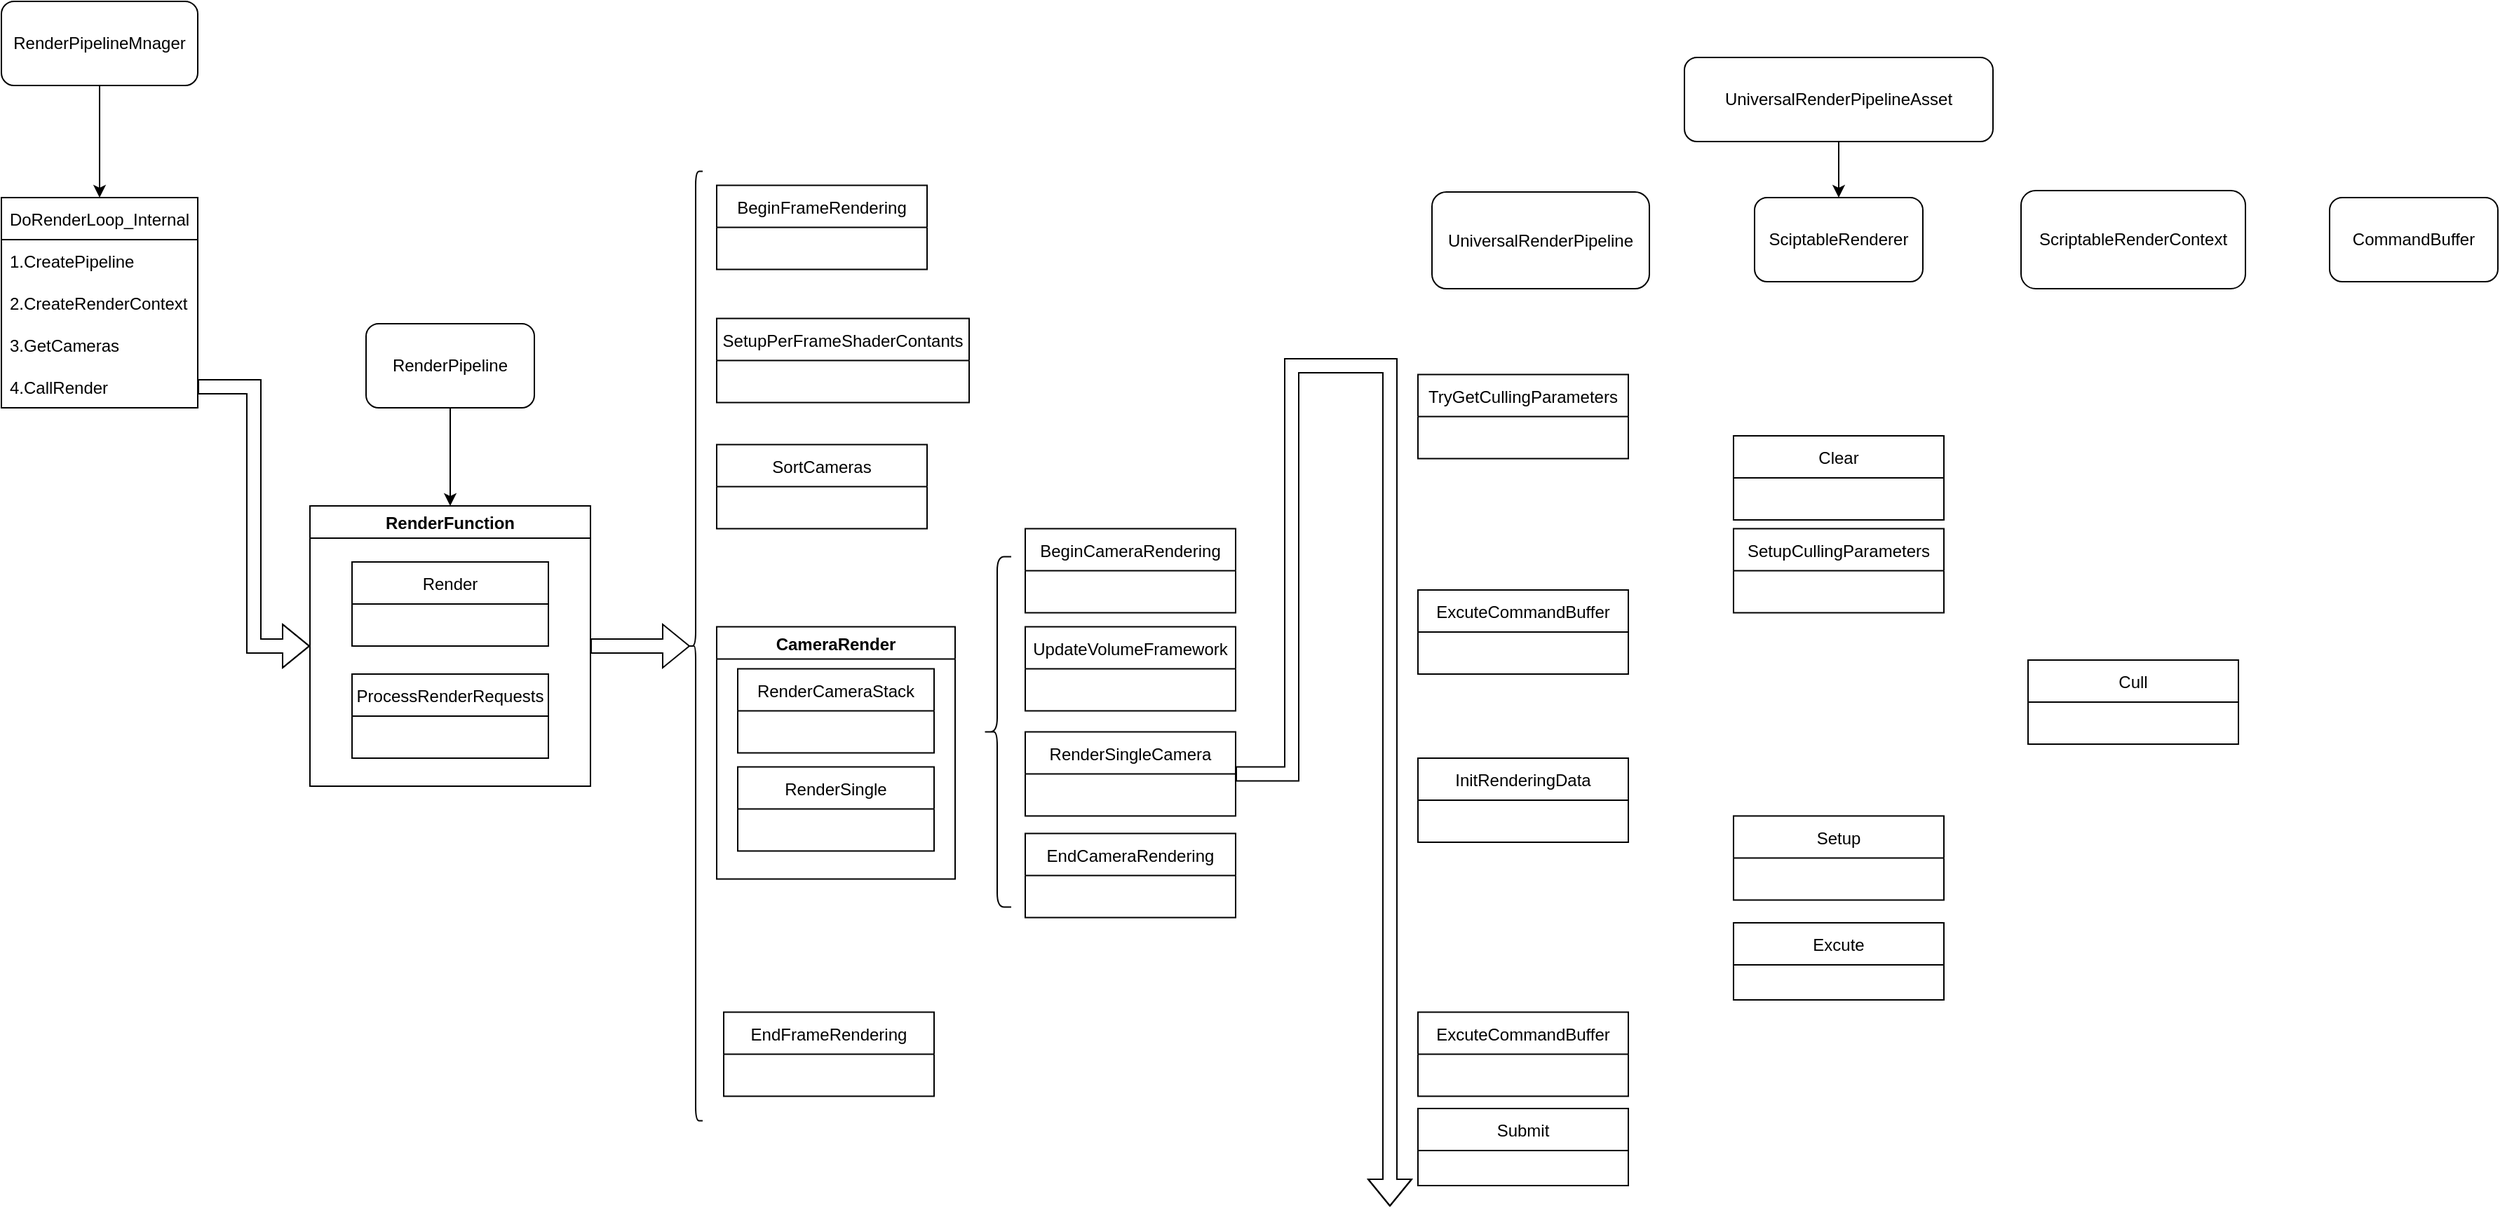 <mxfile version="15.8.8" type="github"><diagram id="RfBSMWaB_wtDX9nXpygW" name="Page-1"><mxGraphModel dx="1422" dy="762" grid="1" gridSize="10" guides="1" tooltips="1" connect="1" arrows="1" fold="1" page="1" pageScale="1" pageWidth="980" pageHeight="1390" math="0" shadow="0"><root><mxCell id="0"/><mxCell id="1" parent="0"/><mxCell id="bIuSFCN-ptNGRLUUuN7f-7" style="edgeStyle=orthogonalEdgeStyle;rounded=0;orthogonalLoop=1;jettySize=auto;html=1;entryX=0.5;entryY=0;entryDx=0;entryDy=0;" edge="1" parent="1" source="mFvbt3JzNxKFWcf2Eg8F-2" target="bIuSFCN-ptNGRLUUuN7f-3"><mxGeometry relative="1" as="geometry"/></mxCell><mxCell id="mFvbt3JzNxKFWcf2Eg8F-2" value="RenderPipelineMnager" style="rounded=1;whiteSpace=wrap;html=1;" parent="1" vertex="1"><mxGeometry x="40" y="30" width="140" height="60" as="geometry"/></mxCell><mxCell id="mFvbt3JzNxKFWcf2Eg8F-6" value="ScriptableRenderContext" style="rounded=1;whiteSpace=wrap;html=1;" parent="1" vertex="1"><mxGeometry x="1480" y="165" width="160" height="70" as="geometry"/></mxCell><mxCell id="bIuSFCN-ptNGRLUUuN7f-3" value="DoRenderLoop_Internal" style="swimlane;fontStyle=0;childLayout=stackLayout;horizontal=1;startSize=30;horizontalStack=0;resizeParent=1;resizeParentMax=0;resizeLast=0;collapsible=1;marginBottom=0;" vertex="1" parent="1"><mxGeometry x="40" y="170" width="140" height="150" as="geometry"/></mxCell><mxCell id="bIuSFCN-ptNGRLUUuN7f-4" value="1.CreatePipeline" style="text;strokeColor=none;fillColor=none;align=left;verticalAlign=middle;spacingLeft=4;spacingRight=4;overflow=hidden;points=[[0,0.5],[1,0.5]];portConstraint=eastwest;rotatable=0;" vertex="1" parent="bIuSFCN-ptNGRLUUuN7f-3"><mxGeometry y="30" width="140" height="30" as="geometry"/></mxCell><mxCell id="bIuSFCN-ptNGRLUUuN7f-5" value="2.CreateRenderContext" style="text;strokeColor=none;fillColor=none;align=left;verticalAlign=middle;spacingLeft=4;spacingRight=4;overflow=hidden;points=[[0,0.5],[1,0.5]];portConstraint=eastwest;rotatable=0;" vertex="1" parent="bIuSFCN-ptNGRLUUuN7f-3"><mxGeometry y="60" width="140" height="30" as="geometry"/></mxCell><mxCell id="bIuSFCN-ptNGRLUUuN7f-6" value="3.GetCameras" style="text;strokeColor=none;fillColor=none;align=left;verticalAlign=middle;spacingLeft=4;spacingRight=4;overflow=hidden;points=[[0,0.5],[1,0.5]];portConstraint=eastwest;rotatable=0;" vertex="1" parent="bIuSFCN-ptNGRLUUuN7f-3"><mxGeometry y="90" width="140" height="30" as="geometry"/></mxCell><mxCell id="bIuSFCN-ptNGRLUUuN7f-8" value="4.CallRender" style="text;strokeColor=none;fillColor=none;align=left;verticalAlign=middle;spacingLeft=4;spacingRight=4;overflow=hidden;points=[[0,0.5],[1,0.5]];portConstraint=eastwest;rotatable=0;" vertex="1" parent="bIuSFCN-ptNGRLUUuN7f-3"><mxGeometry y="120" width="140" height="30" as="geometry"/></mxCell><mxCell id="bIuSFCN-ptNGRLUUuN7f-17" style="edgeStyle=orthogonalEdgeStyle;rounded=0;orthogonalLoop=1;jettySize=auto;html=1;entryX=0.5;entryY=0;entryDx=0;entryDy=0;" edge="1" parent="1" source="bIuSFCN-ptNGRLUUuN7f-11" target="bIuSFCN-ptNGRLUUuN7f-24"><mxGeometry relative="1" as="geometry"><mxPoint x="370" y="390" as="targetPoint"/></mxGeometry></mxCell><mxCell id="bIuSFCN-ptNGRLUUuN7f-11" value="RenderPipeline" style="rounded=1;whiteSpace=wrap;html=1;" vertex="1" parent="1"><mxGeometry x="300" y="260" width="120" height="60" as="geometry"/></mxCell><mxCell id="bIuSFCN-ptNGRLUUuN7f-18" style="edgeStyle=orthogonalEdgeStyle;rounded=0;orthogonalLoop=1;jettySize=auto;html=1;entryX=0;entryY=0.5;entryDx=0;entryDy=0;endArrow=block;endFill=0;shape=flexArrow;" edge="1" parent="1" source="bIuSFCN-ptNGRLUUuN7f-8" target="bIuSFCN-ptNGRLUUuN7f-24"><mxGeometry relative="1" as="geometry"><mxPoint x="295" y="435" as="targetPoint"/></mxGeometry></mxCell><mxCell id="bIuSFCN-ptNGRLUUuN7f-20" value="" style="shape=curlyBracket;whiteSpace=wrap;html=1;rounded=1;" vertex="1" parent="1"><mxGeometry x="530" y="151.25" width="10" height="677.5" as="geometry"/></mxCell><mxCell id="bIuSFCN-ptNGRLUUuN7f-21" value="BeginFrameRendering" style="swimlane;fontStyle=0;childLayout=stackLayout;horizontal=1;startSize=30;horizontalStack=0;resizeParent=1;resizeParentMax=0;resizeLast=0;collapsible=1;marginBottom=0;" vertex="1" parent="1"><mxGeometry x="550" y="161.25" width="150" height="60" as="geometry"><mxRectangle x="490" y="215" width="150" height="30" as="alternateBounds"/></mxGeometry></mxCell><mxCell id="bIuSFCN-ptNGRLUUuN7f-61" style="edgeStyle=orthogonalEdgeStyle;rounded=0;orthogonalLoop=1;jettySize=auto;html=1;endArrow=classic;endFill=1;entryX=0.1;entryY=0.5;entryDx=0;entryDy=0;entryPerimeter=0;shape=flexArrow;" edge="1" parent="1" source="bIuSFCN-ptNGRLUUuN7f-24" target="bIuSFCN-ptNGRLUUuN7f-20"><mxGeometry relative="1" as="geometry"><mxPoint x="520" y="500" as="targetPoint"/></mxGeometry></mxCell><mxCell id="bIuSFCN-ptNGRLUUuN7f-24" value="RenderFunction" style="swimlane;startSize=23;" vertex="1" parent="1"><mxGeometry x="260" y="390" width="200" height="200" as="geometry"/></mxCell><mxCell id="bIuSFCN-ptNGRLUUuN7f-25" value="Render" style="swimlane;fontStyle=0;childLayout=stackLayout;horizontal=1;startSize=30;horizontalStack=0;resizeParent=1;resizeParentMax=0;resizeLast=0;collapsible=1;marginBottom=0;" vertex="1" parent="bIuSFCN-ptNGRLUUuN7f-24"><mxGeometry x="30" y="40" width="140" height="60" as="geometry"/></mxCell><mxCell id="bIuSFCN-ptNGRLUUuN7f-29" value="ProcessRenderRequests" style="swimlane;fontStyle=0;childLayout=stackLayout;horizontal=1;startSize=30;horizontalStack=0;resizeParent=1;resizeParentMax=0;resizeLast=0;collapsible=1;marginBottom=0;" vertex="1" parent="bIuSFCN-ptNGRLUUuN7f-24"><mxGeometry x="30" y="120" width="140" height="60" as="geometry"><mxRectangle x="30" y="120" width="170" height="30" as="alternateBounds"/></mxGeometry></mxCell><mxCell id="bIuSFCN-ptNGRLUUuN7f-34" value="SetupPerFrameShaderContants" style="swimlane;fontStyle=0;childLayout=stackLayout;horizontal=1;startSize=30;horizontalStack=0;resizeParent=1;resizeParentMax=0;resizeLast=0;collapsible=1;marginBottom=0;" vertex="1" parent="1"><mxGeometry x="550" y="256.25" width="180" height="60" as="geometry"><mxRectangle x="490" y="310" width="200" height="30" as="alternateBounds"/></mxGeometry></mxCell><mxCell id="bIuSFCN-ptNGRLUUuN7f-38" value="SortCameras" style="swimlane;fontStyle=0;childLayout=stackLayout;horizontal=1;startSize=30;horizontalStack=0;resizeParent=1;resizeParentMax=0;resizeLast=0;collapsible=1;marginBottom=0;" vertex="1" parent="1"><mxGeometry x="550" y="346.25" width="150" height="60" as="geometry"><mxRectangle x="490" y="215" width="150" height="30" as="alternateBounds"/></mxGeometry></mxCell><mxCell id="bIuSFCN-ptNGRLUUuN7f-49" value="CameraRender" style="swimlane;startSize=23;" vertex="1" parent="1"><mxGeometry x="550" y="476.25" width="170" height="180" as="geometry"/></mxCell><mxCell id="bIuSFCN-ptNGRLUUuN7f-50" value="RenderCameraStack" style="swimlane;fontStyle=0;childLayout=stackLayout;horizontal=1;startSize=30;horizontalStack=0;resizeParent=1;resizeParentMax=0;resizeLast=0;collapsible=1;marginBottom=0;" vertex="1" parent="bIuSFCN-ptNGRLUUuN7f-49"><mxGeometry x="15" y="30" width="140" height="60" as="geometry"/></mxCell><mxCell id="bIuSFCN-ptNGRLUUuN7f-51" value="RenderSingle" style="swimlane;fontStyle=0;childLayout=stackLayout;horizontal=1;startSize=30;horizontalStack=0;resizeParent=1;resizeParentMax=0;resizeLast=0;collapsible=1;marginBottom=0;" vertex="1" parent="bIuSFCN-ptNGRLUUuN7f-49"><mxGeometry x="15" y="100" width="140" height="60" as="geometry"><mxRectangle x="30" y="120" width="170" height="30" as="alternateBounds"/></mxGeometry></mxCell><mxCell id="bIuSFCN-ptNGRLUUuN7f-53" value="" style="shape=curlyBracket;whiteSpace=wrap;html=1;rounded=1;" vertex="1" parent="1"><mxGeometry x="740" y="426.25" width="20" height="250" as="geometry"/></mxCell><mxCell id="bIuSFCN-ptNGRLUUuN7f-54" value="BeginCameraRendering" style="swimlane;fontStyle=0;childLayout=stackLayout;horizontal=1;startSize=30;horizontalStack=0;resizeParent=1;resizeParentMax=0;resizeLast=0;collapsible=1;marginBottom=0;" vertex="1" parent="1"><mxGeometry x="770" y="406.25" width="150" height="60" as="geometry"><mxRectangle x="490" y="215" width="150" height="30" as="alternateBounds"/></mxGeometry></mxCell><mxCell id="bIuSFCN-ptNGRLUUuN7f-55" value="EndCameraRendering" style="swimlane;fontStyle=0;childLayout=stackLayout;horizontal=1;startSize=30;horizontalStack=0;resizeParent=1;resizeParentMax=0;resizeLast=0;collapsible=1;marginBottom=0;" vertex="1" parent="1"><mxGeometry x="770" y="623.75" width="150" height="60" as="geometry"><mxRectangle x="490" y="215" width="150" height="30" as="alternateBounds"/></mxGeometry></mxCell><mxCell id="bIuSFCN-ptNGRLUUuN7f-56" value="UpdateVolumeFramework" style="swimlane;fontStyle=0;childLayout=stackLayout;horizontal=1;startSize=30;horizontalStack=0;resizeParent=1;resizeParentMax=0;resizeLast=0;collapsible=1;marginBottom=0;" vertex="1" parent="1"><mxGeometry x="770" y="476.25" width="150" height="60" as="geometry"><mxRectangle x="490" y="215" width="150" height="30" as="alternateBounds"/></mxGeometry></mxCell><mxCell id="bIuSFCN-ptNGRLUUuN7f-63" style="edgeStyle=orthogonalEdgeStyle;shape=flexArrow;rounded=0;orthogonalLoop=1;jettySize=auto;html=1;endArrow=classic;endFill=1;" edge="1" parent="1" source="bIuSFCN-ptNGRLUUuN7f-57"><mxGeometry relative="1" as="geometry"><mxPoint x="1030" y="890" as="targetPoint"/><Array as="points"><mxPoint x="960" y="581"/><mxPoint x="960" y="290"/><mxPoint x="1030" y="290"/></Array></mxGeometry></mxCell><mxCell id="bIuSFCN-ptNGRLUUuN7f-57" value="RenderSingleCamera" style="swimlane;fontStyle=0;childLayout=stackLayout;horizontal=1;startSize=30;horizontalStack=0;resizeParent=1;resizeParentMax=0;resizeLast=0;collapsible=1;marginBottom=0;" vertex="1" parent="1"><mxGeometry x="770" y="551.25" width="150" height="60" as="geometry"><mxRectangle x="490" y="215" width="150" height="30" as="alternateBounds"/></mxGeometry></mxCell><mxCell id="bIuSFCN-ptNGRLUUuN7f-58" value="EndFrameRendering" style="swimlane;fontStyle=0;childLayout=stackLayout;horizontal=1;startSize=30;horizontalStack=0;resizeParent=1;resizeParentMax=0;resizeLast=0;collapsible=1;marginBottom=0;" vertex="1" parent="1"><mxGeometry x="555" y="751.25" width="150" height="60" as="geometry"><mxRectangle x="490" y="215" width="150" height="30" as="alternateBounds"/></mxGeometry></mxCell><mxCell id="bIuSFCN-ptNGRLUUuN7f-59" value="SciptableRenderer" style="rounded=1;whiteSpace=wrap;html=1;" vertex="1" parent="1"><mxGeometry x="1290" y="170" width="120" height="60" as="geometry"/></mxCell><mxCell id="bIuSFCN-ptNGRLUUuN7f-60" value="CommandBuffer" style="rounded=1;whiteSpace=wrap;html=1;" vertex="1" parent="1"><mxGeometry x="1700" y="170" width="120" height="60" as="geometry"/></mxCell><mxCell id="bIuSFCN-ptNGRLUUuN7f-64" value="TryGetCullingParameters" style="swimlane;fontStyle=0;childLayout=stackLayout;horizontal=1;startSize=30;horizontalStack=0;resizeParent=1;resizeParentMax=0;resizeLast=0;collapsible=1;marginBottom=0;" vertex="1" parent="1"><mxGeometry x="1050" y="296.25" width="150" height="60" as="geometry"><mxRectangle x="490" y="215" width="150" height="30" as="alternateBounds"/></mxGeometry></mxCell><mxCell id="bIuSFCN-ptNGRLUUuN7f-68" style="edgeStyle=orthogonalEdgeStyle;rounded=0;orthogonalLoop=1;jettySize=auto;html=1;endArrow=classic;endFill=1;" edge="1" parent="1" source="bIuSFCN-ptNGRLUUuN7f-65" target="bIuSFCN-ptNGRLUUuN7f-59"><mxGeometry relative="1" as="geometry"/></mxCell><mxCell id="bIuSFCN-ptNGRLUUuN7f-65" value="UniversalRenderPipelineAsset" style="rounded=1;whiteSpace=wrap;html=1;" vertex="1" parent="1"><mxGeometry x="1240" y="70" width="220" height="60" as="geometry"/></mxCell><mxCell id="bIuSFCN-ptNGRLUUuN7f-69" value="SetupCullingParameters" style="swimlane;fontStyle=0;childLayout=stackLayout;horizontal=1;startSize=30;horizontalStack=0;resizeParent=1;resizeParentMax=0;resizeLast=0;collapsible=1;marginBottom=0;" vertex="1" parent="1"><mxGeometry x="1275" y="406.25" width="150" height="60" as="geometry"><mxRectangle x="490" y="215" width="150" height="30" as="alternateBounds"/></mxGeometry></mxCell><mxCell id="bIuSFCN-ptNGRLUUuN7f-71" value="Cull" style="swimlane;fontStyle=0;childLayout=stackLayout;horizontal=1;startSize=30;horizontalStack=0;resizeParent=1;resizeParentMax=0;resizeLast=0;collapsible=1;marginBottom=0;" vertex="1" parent="1"><mxGeometry x="1485" y="500" width="150" height="60" as="geometry"><mxRectangle x="490" y="215" width="150" height="30" as="alternateBounds"/></mxGeometry></mxCell><mxCell id="bIuSFCN-ptNGRLUUuN7f-74" value="InitRenderingData" style="swimlane;fontStyle=0;childLayout=stackLayout;horizontal=1;startSize=30;horizontalStack=0;resizeParent=1;resizeParentMax=0;resizeLast=0;collapsible=1;marginBottom=0;" vertex="1" parent="1"><mxGeometry x="1050" y="570" width="150" height="60" as="geometry"><mxRectangle x="490" y="215" width="150" height="30" as="alternateBounds"/></mxGeometry></mxCell><mxCell id="bIuSFCN-ptNGRLUUuN7f-75" value="Setup" style="swimlane;fontStyle=0;childLayout=stackLayout;horizontal=1;startSize=30;horizontalStack=0;resizeParent=1;resizeParentMax=0;resizeLast=0;collapsible=1;marginBottom=0;" vertex="1" parent="1"><mxGeometry x="1275" y="611.25" width="150" height="60" as="geometry"><mxRectangle x="490" y="215" width="150" height="30" as="alternateBounds"/></mxGeometry></mxCell><mxCell id="bIuSFCN-ptNGRLUUuN7f-77" value="Excute" style="swimlane;fontStyle=0;childLayout=stackLayout;horizontal=1;startSize=30;horizontalStack=0;resizeParent=1;resizeParentMax=0;resizeLast=0;collapsible=1;marginBottom=0;" vertex="1" parent="1"><mxGeometry x="1275" y="687.5" width="150" height="55" as="geometry"><mxRectangle x="490" y="215" width="150" height="30" as="alternateBounds"/></mxGeometry></mxCell><mxCell id="bIuSFCN-ptNGRLUUuN7f-80" value="Submit" style="swimlane;fontStyle=0;childLayout=stackLayout;horizontal=1;startSize=30;horizontalStack=0;resizeParent=1;resizeParentMax=0;resizeLast=0;collapsible=1;marginBottom=0;" vertex="1" parent="1"><mxGeometry x="1050" y="820" width="150" height="55" as="geometry"><mxRectangle x="490" y="215" width="150" height="30" as="alternateBounds"/></mxGeometry></mxCell><mxCell id="bIuSFCN-ptNGRLUUuN7f-81" value="UniversalRenderPipeline" style="rounded=1;whiteSpace=wrap;html=1;" vertex="1" parent="1"><mxGeometry x="1060" y="166" width="155" height="69" as="geometry"/></mxCell><mxCell id="bIuSFCN-ptNGRLUUuN7f-84" value="ExcuteCommandBuffer" style="swimlane;fontStyle=0;childLayout=stackLayout;horizontal=1;startSize=30;horizontalStack=0;resizeParent=1;resizeParentMax=0;resizeLast=0;collapsible=1;marginBottom=0;" vertex="1" parent="1"><mxGeometry x="1050" y="450" width="150" height="60" as="geometry"><mxRectangle x="490" y="215" width="150" height="30" as="alternateBounds"/></mxGeometry></mxCell><mxCell id="bIuSFCN-ptNGRLUUuN7f-85" value="ExcuteCommandBuffer" style="swimlane;fontStyle=0;childLayout=stackLayout;horizontal=1;startSize=30;horizontalStack=0;resizeParent=1;resizeParentMax=0;resizeLast=0;collapsible=1;marginBottom=0;" vertex="1" parent="1"><mxGeometry x="1050" y="751.25" width="150" height="60" as="geometry"><mxRectangle x="490" y="215" width="150" height="30" as="alternateBounds"/></mxGeometry></mxCell><mxCell id="bIuSFCN-ptNGRLUUuN7f-87" value="Clear" style="swimlane;fontStyle=0;childLayout=stackLayout;horizontal=1;startSize=30;horizontalStack=0;resizeParent=1;resizeParentMax=0;resizeLast=0;collapsible=1;marginBottom=0;" vertex="1" parent="1"><mxGeometry x="1275" y="340" width="150" height="60" as="geometry"><mxRectangle x="490" y="215" width="150" height="30" as="alternateBounds"/></mxGeometry></mxCell></root></mxGraphModel></diagram></mxfile>